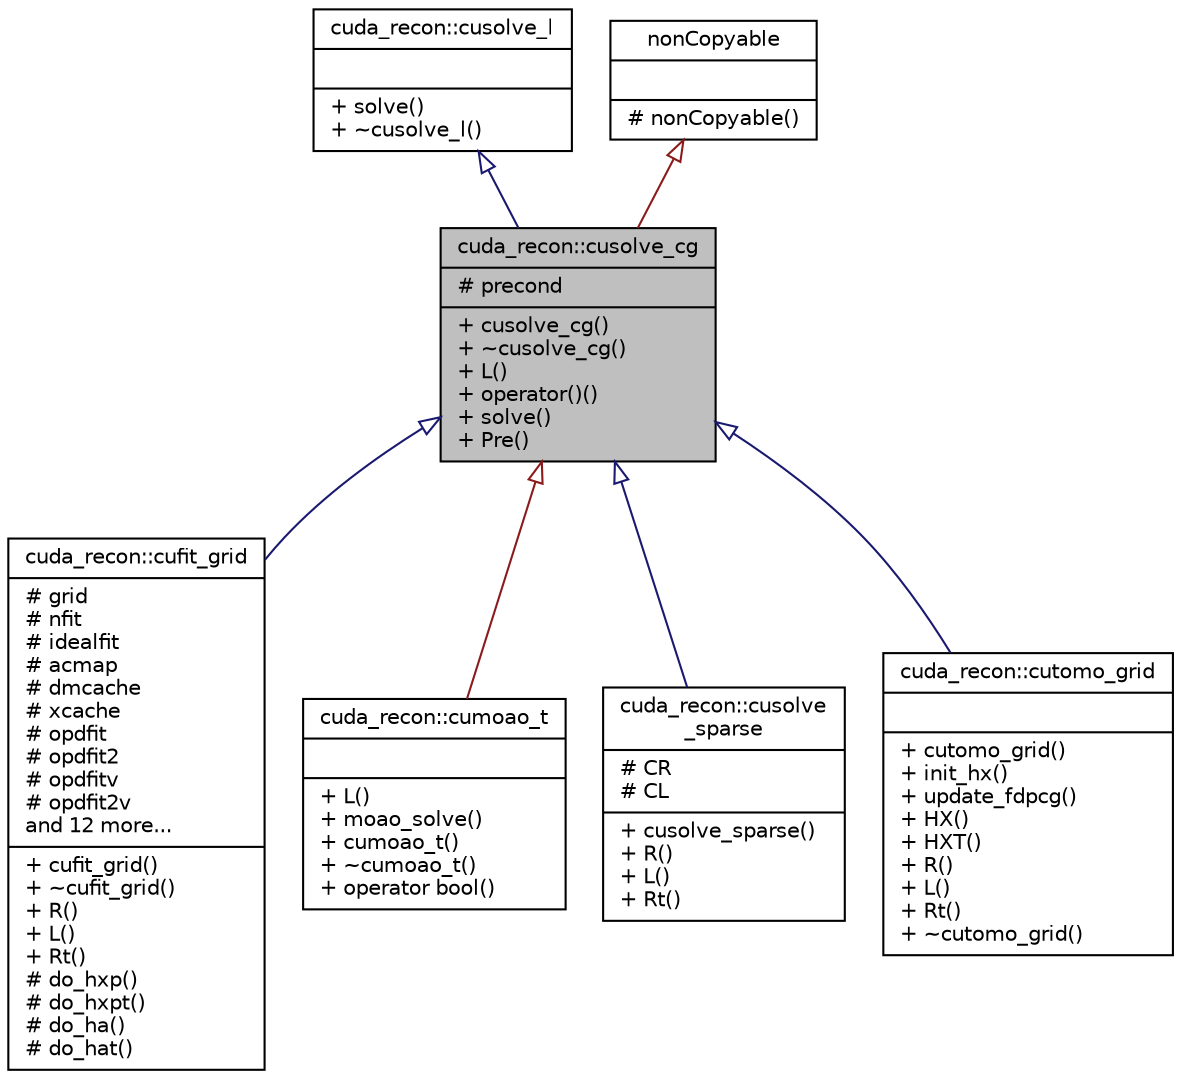 digraph "cuda_recon::cusolve_cg"
{
 // INTERACTIVE_SVG=YES
  bgcolor="transparent";
  edge [fontname="Helvetica",fontsize="10",labelfontname="Helvetica",labelfontsize="10"];
  node [fontname="Helvetica",fontsize="10",shape=record];
  Node0 [label="{cuda_recon::cusolve_cg\n|# precond\l|+ cusolve_cg()\l+ ~cusolve_cg()\l+ L()\l+ operator()()\l+ solve()\l+ Pre()\l}",height=0.2,width=0.4,color="black", fillcolor="grey75", style="filled", fontcolor="black"];
  Node1 -> Node0 [dir="back",color="midnightblue",fontsize="10",style="solid",arrowtail="onormal",fontname="Helvetica"];
  Node1 [label="{cuda_recon::cusolve_l\n||+ solve()\l+ ~cusolve_l()\l}",height=0.2,width=0.4,color="black",URL="$classcuda__recon_1_1cusolve__l.html"];
  Node2 -> Node0 [dir="back",color="firebrick4",fontsize="10",style="solid",arrowtail="onormal",fontname="Helvetica"];
  Node2 [label="{nonCopyable\n||# nonCopyable()\l}",height=0.2,width=0.4,color="black",URL="$classnon_copyable.html"];
  Node0 -> Node3 [dir="back",color="midnightblue",fontsize="10",style="solid",arrowtail="onormal",fontname="Helvetica"];
  Node3 [label="{cuda_recon::cufit_grid\n|# grid\l# nfit\l# idealfit\l# acmap\l# dmcache\l# xcache\l# opdfit\l# opdfit2\l# opdfitv\l# opdfit2v\land 12 more...\l|+ cufit_grid()\l+ ~cufit_grid()\l+ R()\l+ L()\l+ Rt()\l# do_hxp()\l# do_hxpt()\l# do_ha()\l# do_hat()\l}",height=0.2,width=0.4,color="black",URL="$classcuda__recon_1_1cufit__grid.html"];
  Node0 -> Node4 [dir="back",color="firebrick4",fontsize="10",style="solid",arrowtail="onormal",fontname="Helvetica"];
  Node4 [label="{cuda_recon::cumoao_t\n||+ L()\l+ moao_solve()\l+ cumoao_t()\l+ ~cumoao_t()\l+ operator bool()\l}",height=0.2,width=0.4,color="black",URL="$classcuda__recon_1_1cumoao__t.html"];
  Node0 -> Node5 [dir="back",color="midnightblue",fontsize="10",style="solid",arrowtail="onormal",fontname="Helvetica"];
  Node5 [label="{cuda_recon::cusolve\l_sparse\n|# CR\l# CL\l|+ cusolve_sparse()\l+ R()\l+ L()\l+ Rt()\l}",height=0.2,width=0.4,color="black",URL="$classcuda__recon_1_1cusolve__sparse.html"];
  Node0 -> Node6 [dir="back",color="midnightblue",fontsize="10",style="solid",arrowtail="onormal",fontname="Helvetica"];
  Node6 [label="{cuda_recon::cutomo_grid\n||+ cutomo_grid()\l+ init_hx()\l+ update_fdpcg()\l+ HX()\l+ HXT()\l+ R()\l+ L()\l+ Rt()\l+ ~cutomo_grid()\l}",height=0.2,width=0.4,color="black",URL="$classcuda__recon_1_1cutomo__grid.html"];
}
